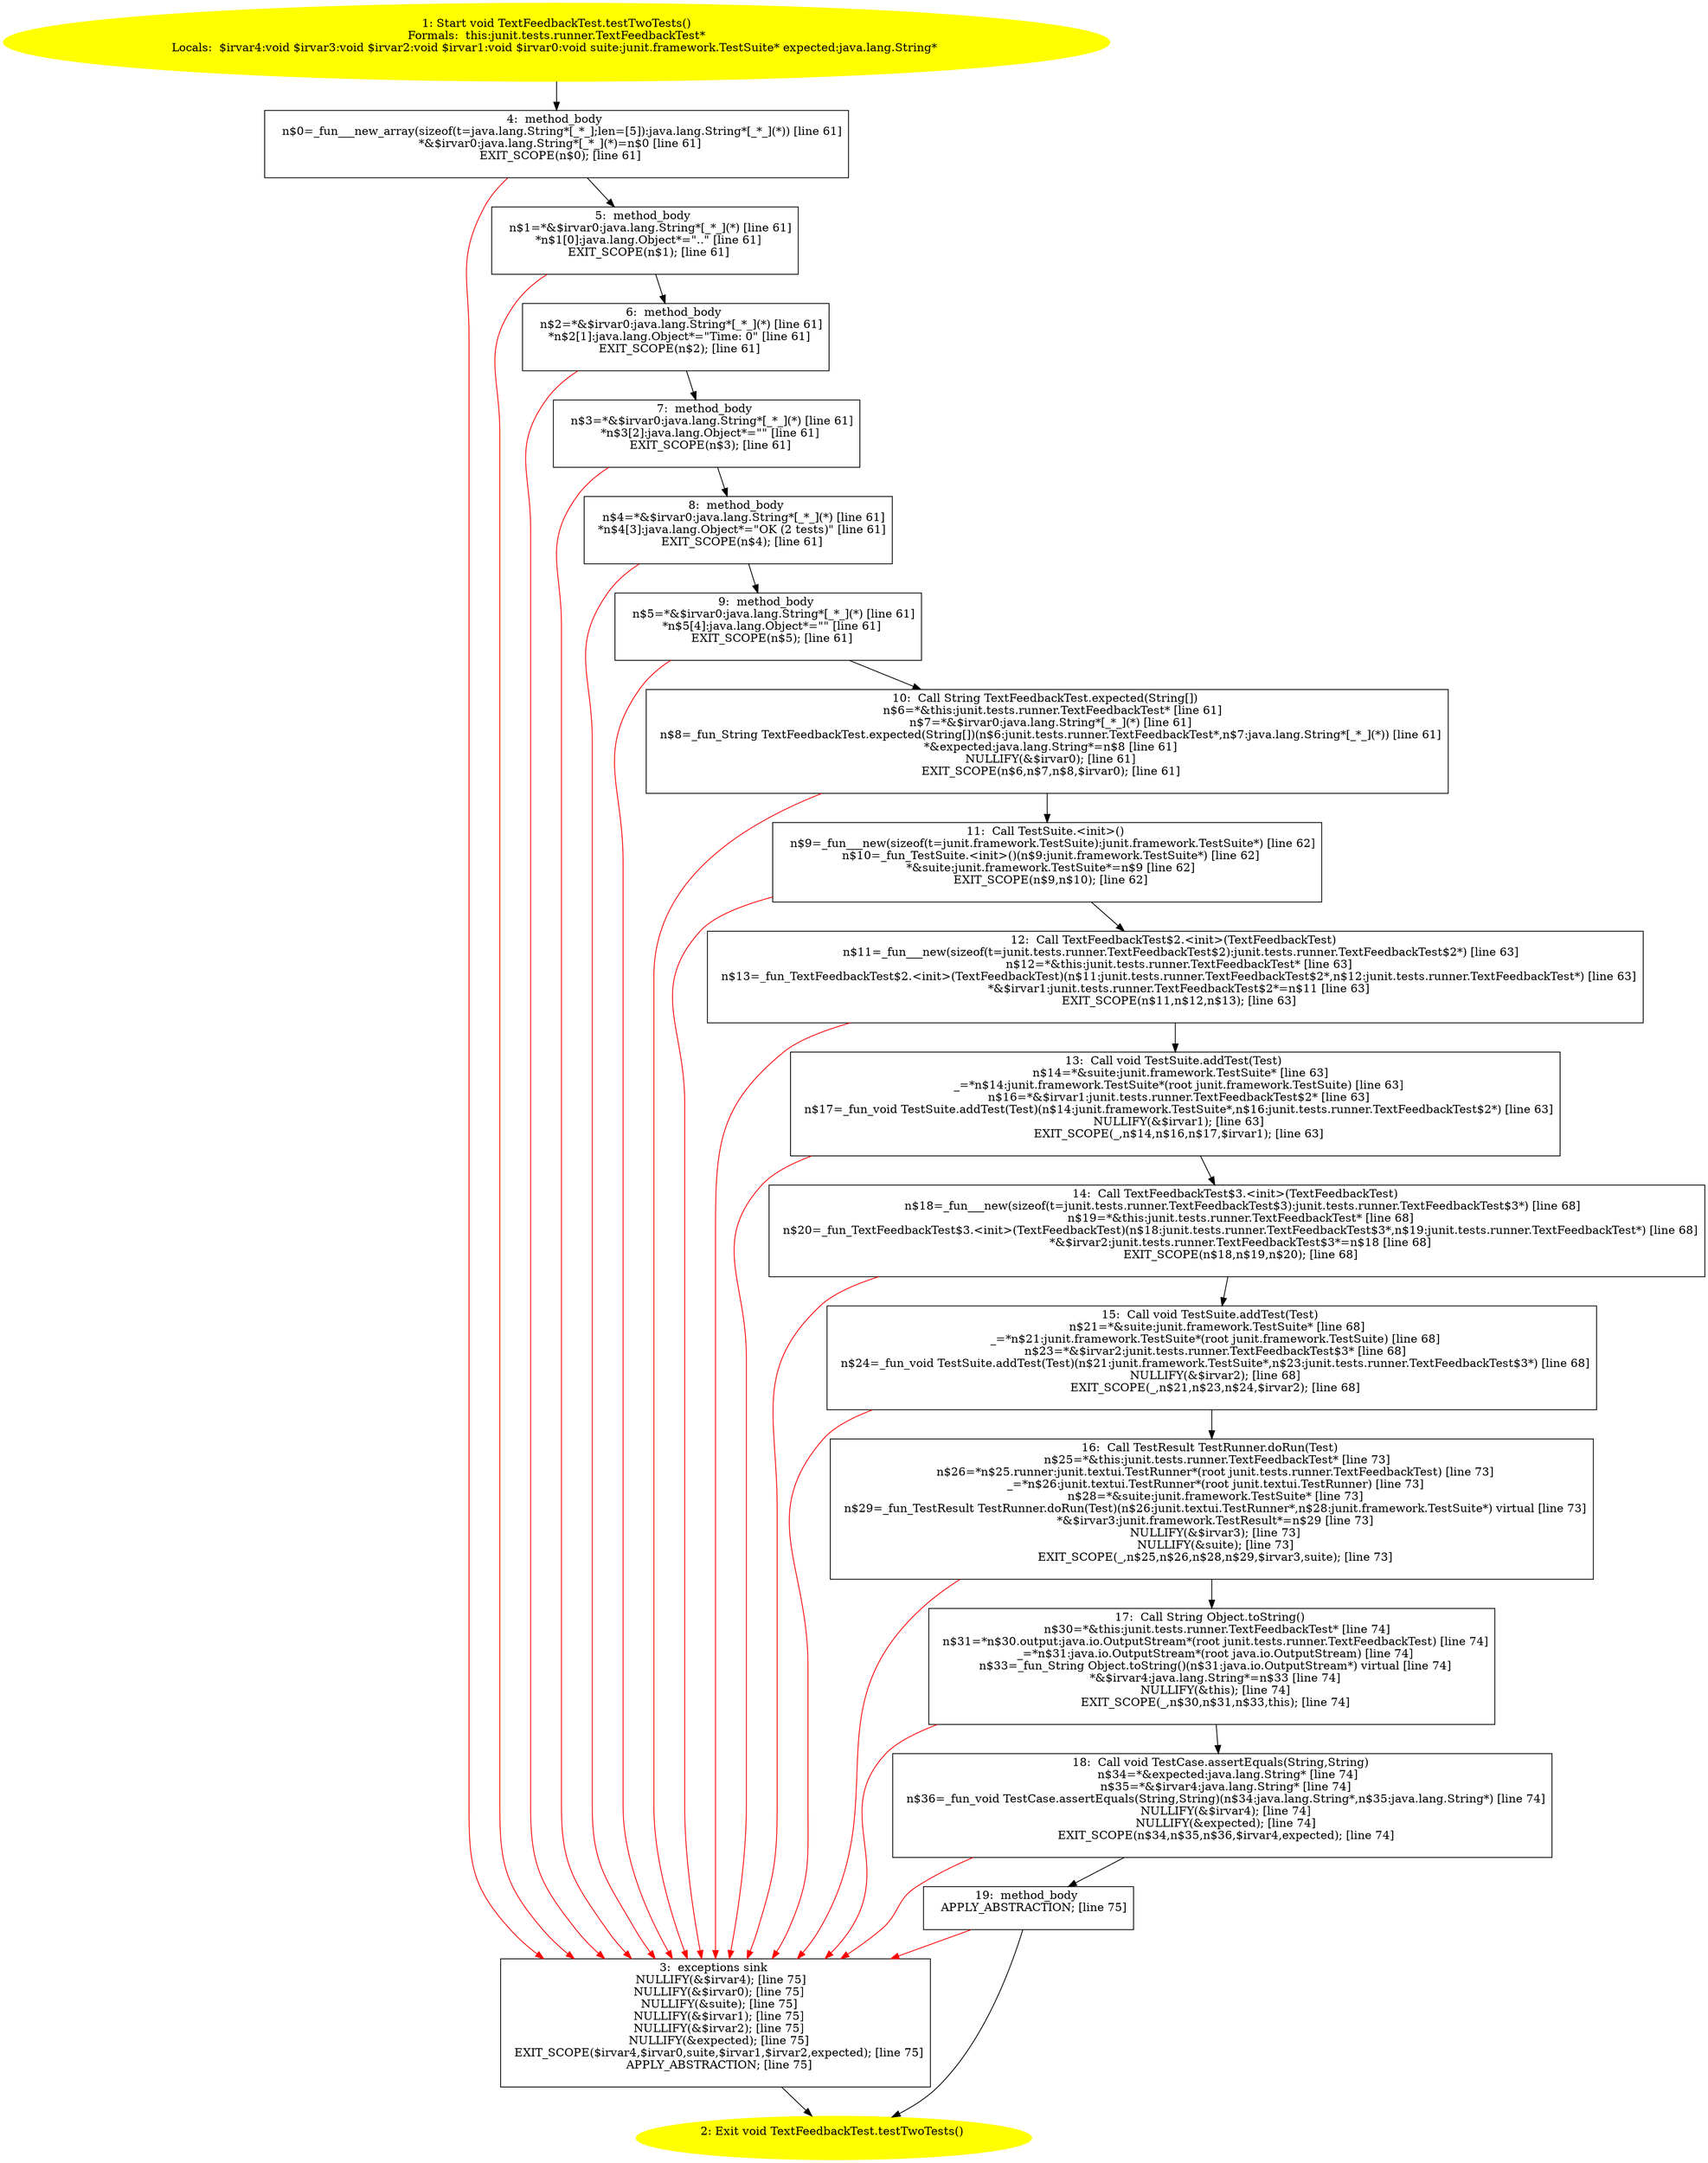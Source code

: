 /* @generated */
digraph cfg {
"junit.tests.runner.TextFeedbackTest.testTwoTests():void.455d5429f7700039d70edb8e15c44e9b_1" [label="1: Start void TextFeedbackTest.testTwoTests()\nFormals:  this:junit.tests.runner.TextFeedbackTest*\nLocals:  $irvar4:void $irvar3:void $irvar2:void $irvar1:void $irvar0:void suite:junit.framework.TestSuite* expected:java.lang.String* \n  " color=yellow style=filled]
	

	 "junit.tests.runner.TextFeedbackTest.testTwoTests():void.455d5429f7700039d70edb8e15c44e9b_1" -> "junit.tests.runner.TextFeedbackTest.testTwoTests():void.455d5429f7700039d70edb8e15c44e9b_4" ;
"junit.tests.runner.TextFeedbackTest.testTwoTests():void.455d5429f7700039d70edb8e15c44e9b_2" [label="2: Exit void TextFeedbackTest.testTwoTests() \n  " color=yellow style=filled]
	

"junit.tests.runner.TextFeedbackTest.testTwoTests():void.455d5429f7700039d70edb8e15c44e9b_3" [label="3:  exceptions sink \n   NULLIFY(&$irvar4); [line 75]\n  NULLIFY(&$irvar0); [line 75]\n  NULLIFY(&suite); [line 75]\n  NULLIFY(&$irvar1); [line 75]\n  NULLIFY(&$irvar2); [line 75]\n  NULLIFY(&expected); [line 75]\n  EXIT_SCOPE($irvar4,$irvar0,suite,$irvar1,$irvar2,expected); [line 75]\n  APPLY_ABSTRACTION; [line 75]\n " shape="box"]
	

	 "junit.tests.runner.TextFeedbackTest.testTwoTests():void.455d5429f7700039d70edb8e15c44e9b_3" -> "junit.tests.runner.TextFeedbackTest.testTwoTests():void.455d5429f7700039d70edb8e15c44e9b_2" ;
"junit.tests.runner.TextFeedbackTest.testTwoTests():void.455d5429f7700039d70edb8e15c44e9b_4" [label="4:  method_body \n   n$0=_fun___new_array(sizeof(t=java.lang.String*[_*_];len=[5]):java.lang.String*[_*_](*)) [line 61]\n  *&$irvar0:java.lang.String*[_*_](*)=n$0 [line 61]\n  EXIT_SCOPE(n$0); [line 61]\n " shape="box"]
	

	 "junit.tests.runner.TextFeedbackTest.testTwoTests():void.455d5429f7700039d70edb8e15c44e9b_4" -> "junit.tests.runner.TextFeedbackTest.testTwoTests():void.455d5429f7700039d70edb8e15c44e9b_5" ;
	 "junit.tests.runner.TextFeedbackTest.testTwoTests():void.455d5429f7700039d70edb8e15c44e9b_4" -> "junit.tests.runner.TextFeedbackTest.testTwoTests():void.455d5429f7700039d70edb8e15c44e9b_3" [color="red" ];
"junit.tests.runner.TextFeedbackTest.testTwoTests():void.455d5429f7700039d70edb8e15c44e9b_5" [label="5:  method_body \n   n$1=*&$irvar0:java.lang.String*[_*_](*) [line 61]\n  *n$1[0]:java.lang.Object*=\"..\" [line 61]\n  EXIT_SCOPE(n$1); [line 61]\n " shape="box"]
	

	 "junit.tests.runner.TextFeedbackTest.testTwoTests():void.455d5429f7700039d70edb8e15c44e9b_5" -> "junit.tests.runner.TextFeedbackTest.testTwoTests():void.455d5429f7700039d70edb8e15c44e9b_6" ;
	 "junit.tests.runner.TextFeedbackTest.testTwoTests():void.455d5429f7700039d70edb8e15c44e9b_5" -> "junit.tests.runner.TextFeedbackTest.testTwoTests():void.455d5429f7700039d70edb8e15c44e9b_3" [color="red" ];
"junit.tests.runner.TextFeedbackTest.testTwoTests():void.455d5429f7700039d70edb8e15c44e9b_6" [label="6:  method_body \n   n$2=*&$irvar0:java.lang.String*[_*_](*) [line 61]\n  *n$2[1]:java.lang.Object*=\"Time: 0\" [line 61]\n  EXIT_SCOPE(n$2); [line 61]\n " shape="box"]
	

	 "junit.tests.runner.TextFeedbackTest.testTwoTests():void.455d5429f7700039d70edb8e15c44e9b_6" -> "junit.tests.runner.TextFeedbackTest.testTwoTests():void.455d5429f7700039d70edb8e15c44e9b_7" ;
	 "junit.tests.runner.TextFeedbackTest.testTwoTests():void.455d5429f7700039d70edb8e15c44e9b_6" -> "junit.tests.runner.TextFeedbackTest.testTwoTests():void.455d5429f7700039d70edb8e15c44e9b_3" [color="red" ];
"junit.tests.runner.TextFeedbackTest.testTwoTests():void.455d5429f7700039d70edb8e15c44e9b_7" [label="7:  method_body \n   n$3=*&$irvar0:java.lang.String*[_*_](*) [line 61]\n  *n$3[2]:java.lang.Object*=\"\" [line 61]\n  EXIT_SCOPE(n$3); [line 61]\n " shape="box"]
	

	 "junit.tests.runner.TextFeedbackTest.testTwoTests():void.455d5429f7700039d70edb8e15c44e9b_7" -> "junit.tests.runner.TextFeedbackTest.testTwoTests():void.455d5429f7700039d70edb8e15c44e9b_8" ;
	 "junit.tests.runner.TextFeedbackTest.testTwoTests():void.455d5429f7700039d70edb8e15c44e9b_7" -> "junit.tests.runner.TextFeedbackTest.testTwoTests():void.455d5429f7700039d70edb8e15c44e9b_3" [color="red" ];
"junit.tests.runner.TextFeedbackTest.testTwoTests():void.455d5429f7700039d70edb8e15c44e9b_8" [label="8:  method_body \n   n$4=*&$irvar0:java.lang.String*[_*_](*) [line 61]\n  *n$4[3]:java.lang.Object*=\"OK (2 tests)\" [line 61]\n  EXIT_SCOPE(n$4); [line 61]\n " shape="box"]
	

	 "junit.tests.runner.TextFeedbackTest.testTwoTests():void.455d5429f7700039d70edb8e15c44e9b_8" -> "junit.tests.runner.TextFeedbackTest.testTwoTests():void.455d5429f7700039d70edb8e15c44e9b_9" ;
	 "junit.tests.runner.TextFeedbackTest.testTwoTests():void.455d5429f7700039d70edb8e15c44e9b_8" -> "junit.tests.runner.TextFeedbackTest.testTwoTests():void.455d5429f7700039d70edb8e15c44e9b_3" [color="red" ];
"junit.tests.runner.TextFeedbackTest.testTwoTests():void.455d5429f7700039d70edb8e15c44e9b_9" [label="9:  method_body \n   n$5=*&$irvar0:java.lang.String*[_*_](*) [line 61]\n  *n$5[4]:java.lang.Object*=\"\" [line 61]\n  EXIT_SCOPE(n$5); [line 61]\n " shape="box"]
	

	 "junit.tests.runner.TextFeedbackTest.testTwoTests():void.455d5429f7700039d70edb8e15c44e9b_9" -> "junit.tests.runner.TextFeedbackTest.testTwoTests():void.455d5429f7700039d70edb8e15c44e9b_10" ;
	 "junit.tests.runner.TextFeedbackTest.testTwoTests():void.455d5429f7700039d70edb8e15c44e9b_9" -> "junit.tests.runner.TextFeedbackTest.testTwoTests():void.455d5429f7700039d70edb8e15c44e9b_3" [color="red" ];
"junit.tests.runner.TextFeedbackTest.testTwoTests():void.455d5429f7700039d70edb8e15c44e9b_10" [label="10:  Call String TextFeedbackTest.expected(String[]) \n   n$6=*&this:junit.tests.runner.TextFeedbackTest* [line 61]\n  n$7=*&$irvar0:java.lang.String*[_*_](*) [line 61]\n  n$8=_fun_String TextFeedbackTest.expected(String[])(n$6:junit.tests.runner.TextFeedbackTest*,n$7:java.lang.String*[_*_](*)) [line 61]\n  *&expected:java.lang.String*=n$8 [line 61]\n  NULLIFY(&$irvar0); [line 61]\n  EXIT_SCOPE(n$6,n$7,n$8,$irvar0); [line 61]\n " shape="box"]
	

	 "junit.tests.runner.TextFeedbackTest.testTwoTests():void.455d5429f7700039d70edb8e15c44e9b_10" -> "junit.tests.runner.TextFeedbackTest.testTwoTests():void.455d5429f7700039d70edb8e15c44e9b_11" ;
	 "junit.tests.runner.TextFeedbackTest.testTwoTests():void.455d5429f7700039d70edb8e15c44e9b_10" -> "junit.tests.runner.TextFeedbackTest.testTwoTests():void.455d5429f7700039d70edb8e15c44e9b_3" [color="red" ];
"junit.tests.runner.TextFeedbackTest.testTwoTests():void.455d5429f7700039d70edb8e15c44e9b_11" [label="11:  Call TestSuite.<init>() \n   n$9=_fun___new(sizeof(t=junit.framework.TestSuite):junit.framework.TestSuite*) [line 62]\n  n$10=_fun_TestSuite.<init>()(n$9:junit.framework.TestSuite*) [line 62]\n  *&suite:junit.framework.TestSuite*=n$9 [line 62]\n  EXIT_SCOPE(n$9,n$10); [line 62]\n " shape="box"]
	

	 "junit.tests.runner.TextFeedbackTest.testTwoTests():void.455d5429f7700039d70edb8e15c44e9b_11" -> "junit.tests.runner.TextFeedbackTest.testTwoTests():void.455d5429f7700039d70edb8e15c44e9b_12" ;
	 "junit.tests.runner.TextFeedbackTest.testTwoTests():void.455d5429f7700039d70edb8e15c44e9b_11" -> "junit.tests.runner.TextFeedbackTest.testTwoTests():void.455d5429f7700039d70edb8e15c44e9b_3" [color="red" ];
"junit.tests.runner.TextFeedbackTest.testTwoTests():void.455d5429f7700039d70edb8e15c44e9b_12" [label="12:  Call TextFeedbackTest$2.<init>(TextFeedbackTest) \n   n$11=_fun___new(sizeof(t=junit.tests.runner.TextFeedbackTest$2):junit.tests.runner.TextFeedbackTest$2*) [line 63]\n  n$12=*&this:junit.tests.runner.TextFeedbackTest* [line 63]\n  n$13=_fun_TextFeedbackTest$2.<init>(TextFeedbackTest)(n$11:junit.tests.runner.TextFeedbackTest$2*,n$12:junit.tests.runner.TextFeedbackTest*) [line 63]\n  *&$irvar1:junit.tests.runner.TextFeedbackTest$2*=n$11 [line 63]\n  EXIT_SCOPE(n$11,n$12,n$13); [line 63]\n " shape="box"]
	

	 "junit.tests.runner.TextFeedbackTest.testTwoTests():void.455d5429f7700039d70edb8e15c44e9b_12" -> "junit.tests.runner.TextFeedbackTest.testTwoTests():void.455d5429f7700039d70edb8e15c44e9b_13" ;
	 "junit.tests.runner.TextFeedbackTest.testTwoTests():void.455d5429f7700039d70edb8e15c44e9b_12" -> "junit.tests.runner.TextFeedbackTest.testTwoTests():void.455d5429f7700039d70edb8e15c44e9b_3" [color="red" ];
"junit.tests.runner.TextFeedbackTest.testTwoTests():void.455d5429f7700039d70edb8e15c44e9b_13" [label="13:  Call void TestSuite.addTest(Test) \n   n$14=*&suite:junit.framework.TestSuite* [line 63]\n  _=*n$14:junit.framework.TestSuite*(root junit.framework.TestSuite) [line 63]\n  n$16=*&$irvar1:junit.tests.runner.TextFeedbackTest$2* [line 63]\n  n$17=_fun_void TestSuite.addTest(Test)(n$14:junit.framework.TestSuite*,n$16:junit.tests.runner.TextFeedbackTest$2*) [line 63]\n  NULLIFY(&$irvar1); [line 63]\n  EXIT_SCOPE(_,n$14,n$16,n$17,$irvar1); [line 63]\n " shape="box"]
	

	 "junit.tests.runner.TextFeedbackTest.testTwoTests():void.455d5429f7700039d70edb8e15c44e9b_13" -> "junit.tests.runner.TextFeedbackTest.testTwoTests():void.455d5429f7700039d70edb8e15c44e9b_14" ;
	 "junit.tests.runner.TextFeedbackTest.testTwoTests():void.455d5429f7700039d70edb8e15c44e9b_13" -> "junit.tests.runner.TextFeedbackTest.testTwoTests():void.455d5429f7700039d70edb8e15c44e9b_3" [color="red" ];
"junit.tests.runner.TextFeedbackTest.testTwoTests():void.455d5429f7700039d70edb8e15c44e9b_14" [label="14:  Call TextFeedbackTest$3.<init>(TextFeedbackTest) \n   n$18=_fun___new(sizeof(t=junit.tests.runner.TextFeedbackTest$3):junit.tests.runner.TextFeedbackTest$3*) [line 68]\n  n$19=*&this:junit.tests.runner.TextFeedbackTest* [line 68]\n  n$20=_fun_TextFeedbackTest$3.<init>(TextFeedbackTest)(n$18:junit.tests.runner.TextFeedbackTest$3*,n$19:junit.tests.runner.TextFeedbackTest*) [line 68]\n  *&$irvar2:junit.tests.runner.TextFeedbackTest$3*=n$18 [line 68]\n  EXIT_SCOPE(n$18,n$19,n$20); [line 68]\n " shape="box"]
	

	 "junit.tests.runner.TextFeedbackTest.testTwoTests():void.455d5429f7700039d70edb8e15c44e9b_14" -> "junit.tests.runner.TextFeedbackTest.testTwoTests():void.455d5429f7700039d70edb8e15c44e9b_15" ;
	 "junit.tests.runner.TextFeedbackTest.testTwoTests():void.455d5429f7700039d70edb8e15c44e9b_14" -> "junit.tests.runner.TextFeedbackTest.testTwoTests():void.455d5429f7700039d70edb8e15c44e9b_3" [color="red" ];
"junit.tests.runner.TextFeedbackTest.testTwoTests():void.455d5429f7700039d70edb8e15c44e9b_15" [label="15:  Call void TestSuite.addTest(Test) \n   n$21=*&suite:junit.framework.TestSuite* [line 68]\n  _=*n$21:junit.framework.TestSuite*(root junit.framework.TestSuite) [line 68]\n  n$23=*&$irvar2:junit.tests.runner.TextFeedbackTest$3* [line 68]\n  n$24=_fun_void TestSuite.addTest(Test)(n$21:junit.framework.TestSuite*,n$23:junit.tests.runner.TextFeedbackTest$3*) [line 68]\n  NULLIFY(&$irvar2); [line 68]\n  EXIT_SCOPE(_,n$21,n$23,n$24,$irvar2); [line 68]\n " shape="box"]
	

	 "junit.tests.runner.TextFeedbackTest.testTwoTests():void.455d5429f7700039d70edb8e15c44e9b_15" -> "junit.tests.runner.TextFeedbackTest.testTwoTests():void.455d5429f7700039d70edb8e15c44e9b_16" ;
	 "junit.tests.runner.TextFeedbackTest.testTwoTests():void.455d5429f7700039d70edb8e15c44e9b_15" -> "junit.tests.runner.TextFeedbackTest.testTwoTests():void.455d5429f7700039d70edb8e15c44e9b_3" [color="red" ];
"junit.tests.runner.TextFeedbackTest.testTwoTests():void.455d5429f7700039d70edb8e15c44e9b_16" [label="16:  Call TestResult TestRunner.doRun(Test) \n   n$25=*&this:junit.tests.runner.TextFeedbackTest* [line 73]\n  n$26=*n$25.runner:junit.textui.TestRunner*(root junit.tests.runner.TextFeedbackTest) [line 73]\n  _=*n$26:junit.textui.TestRunner*(root junit.textui.TestRunner) [line 73]\n  n$28=*&suite:junit.framework.TestSuite* [line 73]\n  n$29=_fun_TestResult TestRunner.doRun(Test)(n$26:junit.textui.TestRunner*,n$28:junit.framework.TestSuite*) virtual [line 73]\n  *&$irvar3:junit.framework.TestResult*=n$29 [line 73]\n  NULLIFY(&$irvar3); [line 73]\n  NULLIFY(&suite); [line 73]\n  EXIT_SCOPE(_,n$25,n$26,n$28,n$29,$irvar3,suite); [line 73]\n " shape="box"]
	

	 "junit.tests.runner.TextFeedbackTest.testTwoTests():void.455d5429f7700039d70edb8e15c44e9b_16" -> "junit.tests.runner.TextFeedbackTest.testTwoTests():void.455d5429f7700039d70edb8e15c44e9b_17" ;
	 "junit.tests.runner.TextFeedbackTest.testTwoTests():void.455d5429f7700039d70edb8e15c44e9b_16" -> "junit.tests.runner.TextFeedbackTest.testTwoTests():void.455d5429f7700039d70edb8e15c44e9b_3" [color="red" ];
"junit.tests.runner.TextFeedbackTest.testTwoTests():void.455d5429f7700039d70edb8e15c44e9b_17" [label="17:  Call String Object.toString() \n   n$30=*&this:junit.tests.runner.TextFeedbackTest* [line 74]\n  n$31=*n$30.output:java.io.OutputStream*(root junit.tests.runner.TextFeedbackTest) [line 74]\n  _=*n$31:java.io.OutputStream*(root java.io.OutputStream) [line 74]\n  n$33=_fun_String Object.toString()(n$31:java.io.OutputStream*) virtual [line 74]\n  *&$irvar4:java.lang.String*=n$33 [line 74]\n  NULLIFY(&this); [line 74]\n  EXIT_SCOPE(_,n$30,n$31,n$33,this); [line 74]\n " shape="box"]
	

	 "junit.tests.runner.TextFeedbackTest.testTwoTests():void.455d5429f7700039d70edb8e15c44e9b_17" -> "junit.tests.runner.TextFeedbackTest.testTwoTests():void.455d5429f7700039d70edb8e15c44e9b_18" ;
	 "junit.tests.runner.TextFeedbackTest.testTwoTests():void.455d5429f7700039d70edb8e15c44e9b_17" -> "junit.tests.runner.TextFeedbackTest.testTwoTests():void.455d5429f7700039d70edb8e15c44e9b_3" [color="red" ];
"junit.tests.runner.TextFeedbackTest.testTwoTests():void.455d5429f7700039d70edb8e15c44e9b_18" [label="18:  Call void TestCase.assertEquals(String,String) \n   n$34=*&expected:java.lang.String* [line 74]\n  n$35=*&$irvar4:java.lang.String* [line 74]\n  n$36=_fun_void TestCase.assertEquals(String,String)(n$34:java.lang.String*,n$35:java.lang.String*) [line 74]\n  NULLIFY(&$irvar4); [line 74]\n  NULLIFY(&expected); [line 74]\n  EXIT_SCOPE(n$34,n$35,n$36,$irvar4,expected); [line 74]\n " shape="box"]
	

	 "junit.tests.runner.TextFeedbackTest.testTwoTests():void.455d5429f7700039d70edb8e15c44e9b_18" -> "junit.tests.runner.TextFeedbackTest.testTwoTests():void.455d5429f7700039d70edb8e15c44e9b_19" ;
	 "junit.tests.runner.TextFeedbackTest.testTwoTests():void.455d5429f7700039d70edb8e15c44e9b_18" -> "junit.tests.runner.TextFeedbackTest.testTwoTests():void.455d5429f7700039d70edb8e15c44e9b_3" [color="red" ];
"junit.tests.runner.TextFeedbackTest.testTwoTests():void.455d5429f7700039d70edb8e15c44e9b_19" [label="19:  method_body \n   APPLY_ABSTRACTION; [line 75]\n " shape="box"]
	

	 "junit.tests.runner.TextFeedbackTest.testTwoTests():void.455d5429f7700039d70edb8e15c44e9b_19" -> "junit.tests.runner.TextFeedbackTest.testTwoTests():void.455d5429f7700039d70edb8e15c44e9b_2" ;
	 "junit.tests.runner.TextFeedbackTest.testTwoTests():void.455d5429f7700039d70edb8e15c44e9b_19" -> "junit.tests.runner.TextFeedbackTest.testTwoTests():void.455d5429f7700039d70edb8e15c44e9b_3" [color="red" ];
}
